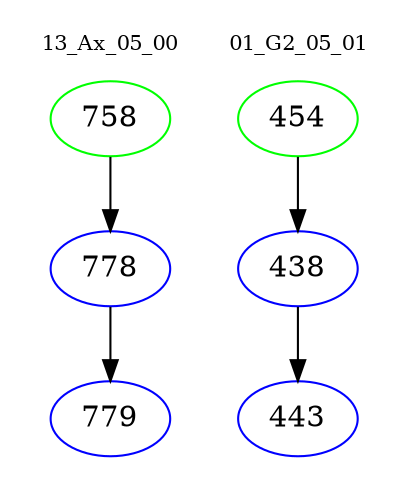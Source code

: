 digraph{
subgraph cluster_0 {
color = white
label = "13_Ax_05_00";
fontsize=10;
T0_758 [label="758", color="green"]
T0_758 -> T0_778 [color="black"]
T0_778 [label="778", color="blue"]
T0_778 -> T0_779 [color="black"]
T0_779 [label="779", color="blue"]
}
subgraph cluster_1 {
color = white
label = "01_G2_05_01";
fontsize=10;
T1_454 [label="454", color="green"]
T1_454 -> T1_438 [color="black"]
T1_438 [label="438", color="blue"]
T1_438 -> T1_443 [color="black"]
T1_443 [label="443", color="blue"]
}
}
